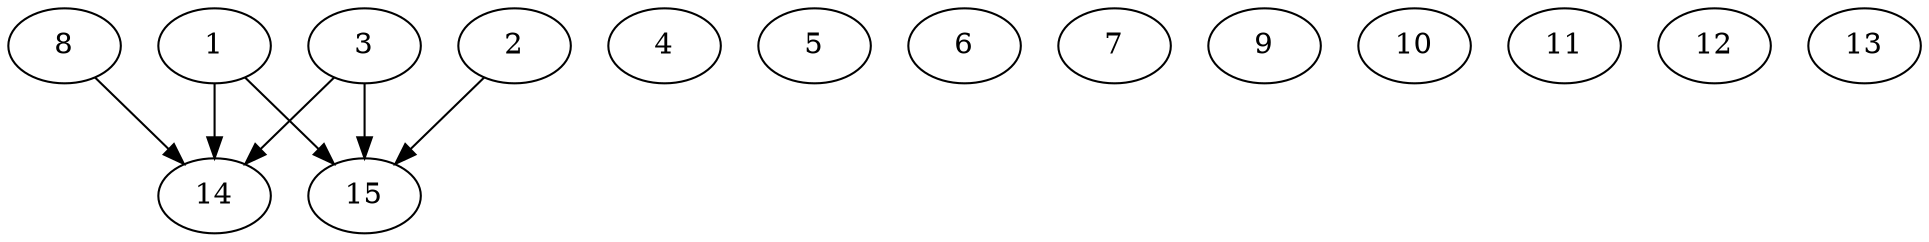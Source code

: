 // DAG automatically generated by daggen at Thu Oct  3 13:59:27 2019
// ./daggen --dot -n 15 --ccr 0.3 --fat 0.9 --regular 0.7 --density 0.5 --mindata 5242880 --maxdata 52428800 
digraph G {
  1 [size="124897280", alpha="0.00", expect_size="37469184"] 
  1 -> 14 [size ="37469184"]
  1 -> 15 [size ="37469184"]
  2 [size="109397333", alpha="0.05", expect_size="32819200"] 
  2 -> 15 [size ="32819200"]
  3 [size="56347307", alpha="0.11", expect_size="16904192"] 
  3 -> 14 [size ="16904192"]
  3 -> 15 [size ="16904192"]
  4 [size="173943467", alpha="0.18", expect_size="52183040"] 
  5 [size="90760533", alpha="0.03", expect_size="27228160"] 
  6 [size="156180480", alpha="0.16", expect_size="46854144"] 
  7 [size="160706560", alpha="0.18", expect_size="48211968"] 
  8 [size="56330240", alpha="0.06", expect_size="16899072"] 
  8 -> 14 [size ="16899072"]
  9 [size="149985280", alpha="0.09", expect_size="44995584"] 
  10 [size="118623573", alpha="0.08", expect_size="35587072"] 
  11 [size="103860907", alpha="0.06", expect_size="31158272"] 
  12 [size="105325227", alpha="0.06", expect_size="31597568"] 
  13 [size="145408000", alpha="0.20", expect_size="43622400"] 
  14 [size="71741440", alpha="0.19", expect_size="21522432"] 
  15 [size="56234667", alpha="0.17", expect_size="16870400"] 
}
